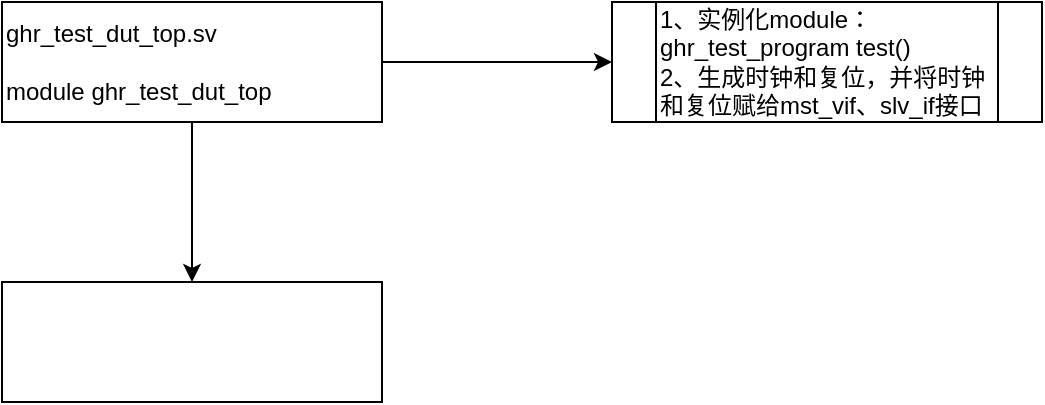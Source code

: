 <mxfile version="14.9.0" type="github">
  <diagram id="dHyQosclc3NUR6HKDb04" name="Page-1">
    <mxGraphModel dx="1422" dy="794" grid="1" gridSize="10" guides="1" tooltips="1" connect="1" arrows="1" fold="1" page="1" pageScale="1" pageWidth="827" pageHeight="1169" math="0" shadow="0">
      <root>
        <mxCell id="0" />
        <mxCell id="1" parent="0" />
        <mxCell id="dHHoHIPFjKXj9bd5cRM4-3" value="" style="edgeStyle=orthogonalEdgeStyle;rounded=0;orthogonalLoop=1;jettySize=auto;html=1;" edge="1" parent="1" source="dHHoHIPFjKXj9bd5cRM4-1" target="dHHoHIPFjKXj9bd5cRM4-2">
          <mxGeometry relative="1" as="geometry" />
        </mxCell>
        <mxCell id="dHHoHIPFjKXj9bd5cRM4-5" value="" style="edgeStyle=orthogonalEdgeStyle;rounded=0;orthogonalLoop=1;jettySize=auto;html=1;" edge="1" parent="1" source="dHHoHIPFjKXj9bd5cRM4-1" target="dHHoHIPFjKXj9bd5cRM4-4">
          <mxGeometry relative="1" as="geometry" />
        </mxCell>
        <mxCell id="dHHoHIPFjKXj9bd5cRM4-1" value="ghr_test_dut_top.sv&lt;br&gt;&lt;br&gt;module&amp;nbsp;ghr_test_dut_top&lt;br&gt;" style="rounded=0;whiteSpace=wrap;html=1;align=left;" vertex="1" parent="1">
          <mxGeometry x="270" y="90" width="190" height="60" as="geometry" />
        </mxCell>
        <mxCell id="dHHoHIPFjKXj9bd5cRM4-2" value="" style="rounded=0;whiteSpace=wrap;html=1;" vertex="1" parent="1">
          <mxGeometry x="270" y="230" width="190" height="60" as="geometry" />
        </mxCell>
        <mxCell id="dHHoHIPFjKXj9bd5cRM4-4" value="1、实例化module：&lt;br&gt;ghr_test_program test()&lt;br&gt;2、生成时钟和复位，并将时钟和复位赋给mst_vif、slv_if接口" style="shape=process;whiteSpace=wrap;html=1;backgroundOutline=1;rounded=0;align=left;" vertex="1" parent="1">
          <mxGeometry x="575" y="90" width="215" height="60" as="geometry" />
        </mxCell>
      </root>
    </mxGraphModel>
  </diagram>
</mxfile>
